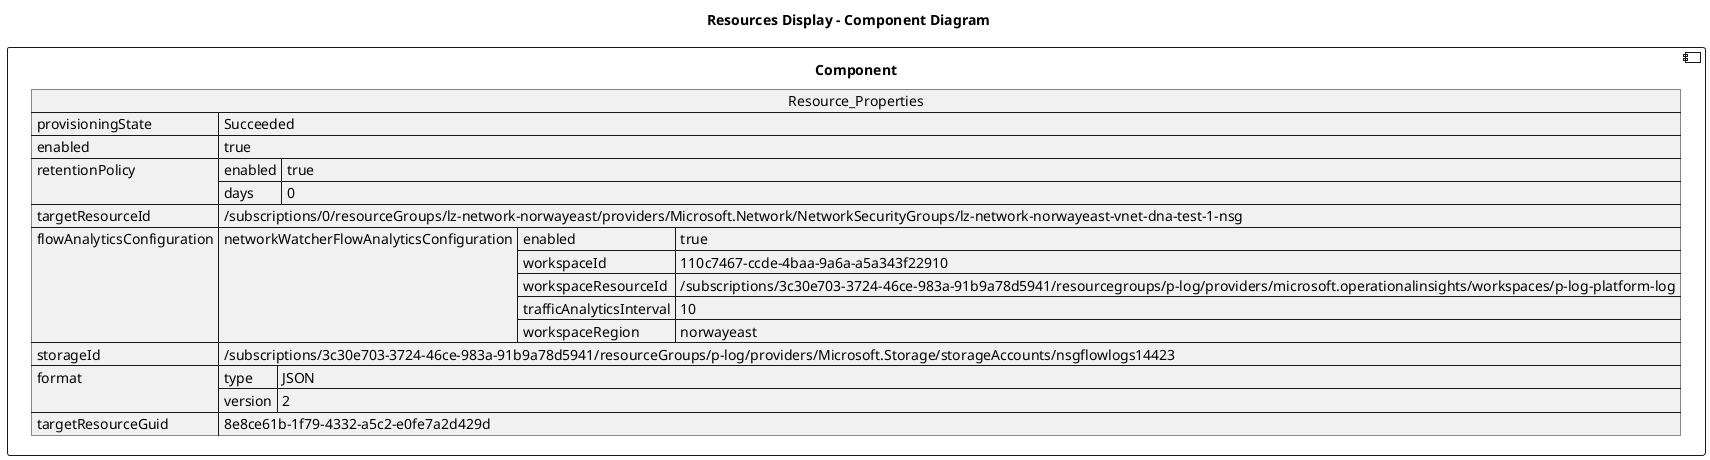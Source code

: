 @startuml

title Resources Display - Component Diagram

component Component {

json  Resource_Properties {
  "provisioningState": "Succeeded",
  "enabled": true,
  "retentionPolicy": {
    "enabled": true,
    "days": 0
  },
  "targetResourceId": "/subscriptions/0/resourceGroups/lz-network-norwayeast/providers/Microsoft.Network/NetworkSecurityGroups/lz-network-norwayeast-vnet-dna-test-1-nsg",
  "flowAnalyticsConfiguration": {
    "networkWatcherFlowAnalyticsConfiguration": {
      "enabled": true,
      "workspaceId": "110c7467-ccde-4baa-9a6a-a5a343f22910",
      "workspaceResourceId": "/subscriptions/3c30e703-3724-46ce-983a-91b9a78d5941/resourcegroups/p-log/providers/microsoft.operationalinsights/workspaces/p-log-platform-log",
      "trafficAnalyticsInterval": 10,
      "workspaceRegion": "norwayeast"
    }
  },
  "storageId": "/subscriptions/3c30e703-3724-46ce-983a-91b9a78d5941/resourceGroups/p-log/providers/Microsoft.Storage/storageAccounts/nsgflowlogs14423",
  "format": {
    "type": "JSON",
    "version": 2
  },
  "targetResourceGuid": "8e8ce61b-1f79-4332-a5c2-e0fe7a2d429d"
}
}
@enduml
